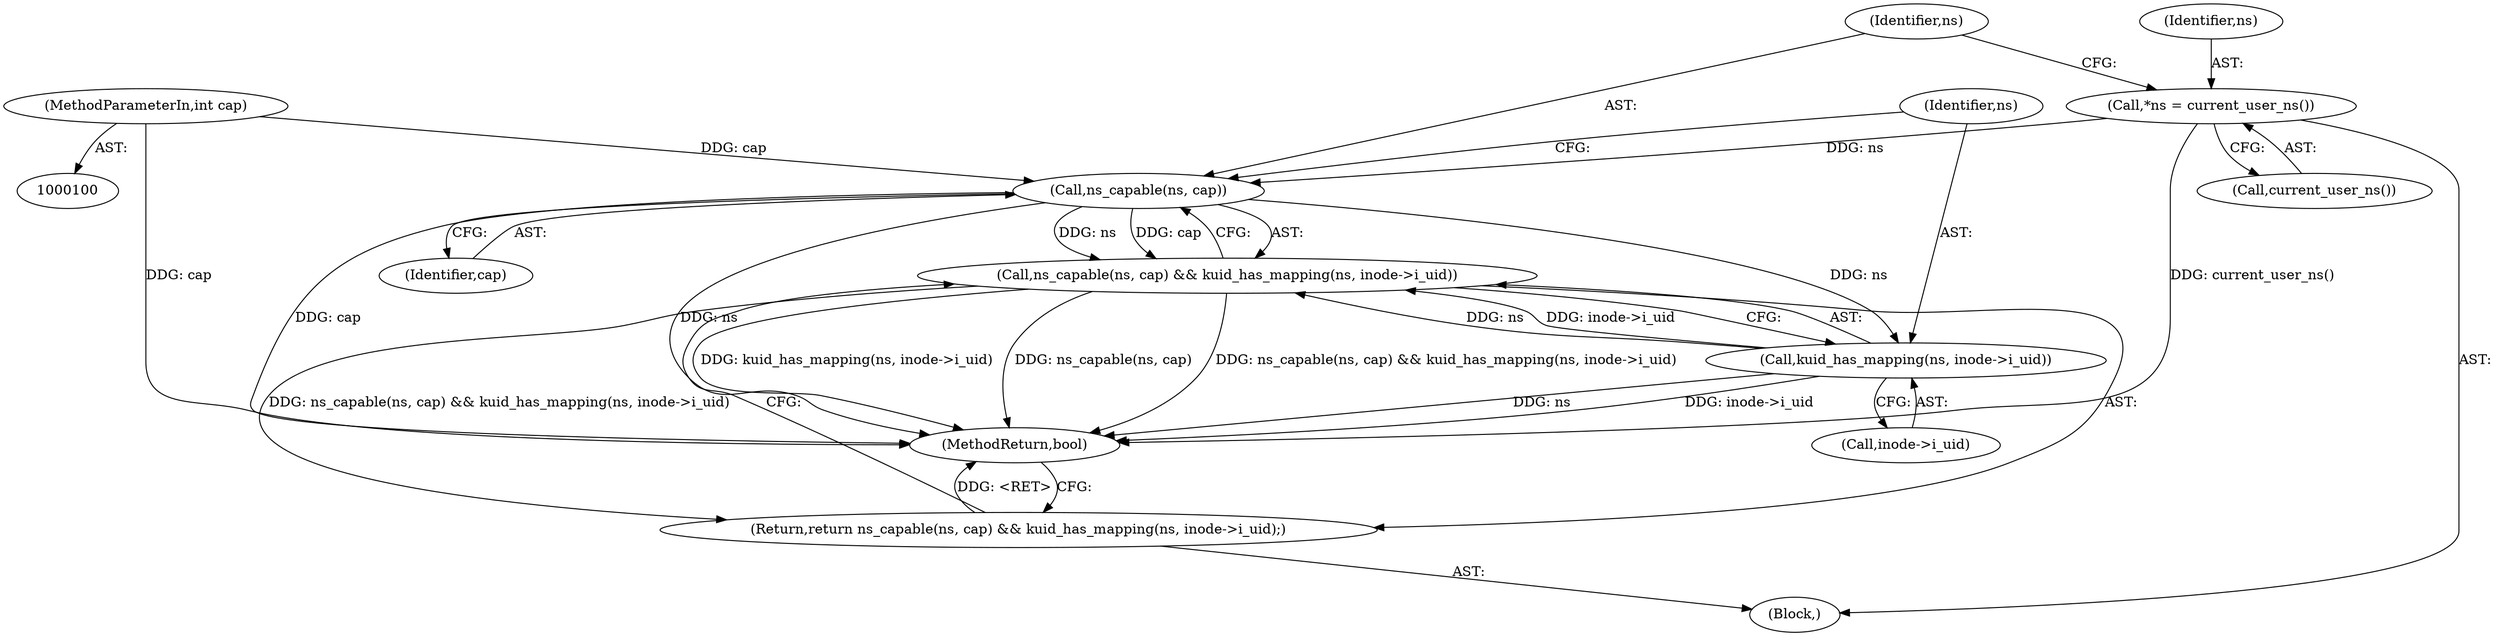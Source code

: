 digraph "1_linux_23adbe12ef7d3d4195e80800ab36b37bee28cd03_5@pointer" {
"1000110" [label="(Call,ns_capable(ns, cap))"];
"1000105" [label="(Call,*ns = current_user_ns())"];
"1000102" [label="(MethodParameterIn,int cap)"];
"1000109" [label="(Call,ns_capable(ns, cap) && kuid_has_mapping(ns, inode->i_uid))"];
"1000108" [label="(Return,return ns_capable(ns, cap) && kuid_has_mapping(ns, inode->i_uid);)"];
"1000113" [label="(Call,kuid_has_mapping(ns, inode->i_uid))"];
"1000110" [label="(Call,ns_capable(ns, cap))"];
"1000106" [label="(Identifier,ns)"];
"1000111" [label="(Identifier,ns)"];
"1000118" [label="(MethodReturn,bool)"];
"1000105" [label="(Call,*ns = current_user_ns())"];
"1000102" [label="(MethodParameterIn,int cap)"];
"1000112" [label="(Identifier,cap)"];
"1000107" [label="(Call,current_user_ns())"];
"1000108" [label="(Return,return ns_capable(ns, cap) && kuid_has_mapping(ns, inode->i_uid);)"];
"1000115" [label="(Call,inode->i_uid)"];
"1000113" [label="(Call,kuid_has_mapping(ns, inode->i_uid))"];
"1000114" [label="(Identifier,ns)"];
"1000103" [label="(Block,)"];
"1000109" [label="(Call,ns_capable(ns, cap) && kuid_has_mapping(ns, inode->i_uid))"];
"1000110" -> "1000109"  [label="AST: "];
"1000110" -> "1000112"  [label="CFG: "];
"1000111" -> "1000110"  [label="AST: "];
"1000112" -> "1000110"  [label="AST: "];
"1000114" -> "1000110"  [label="CFG: "];
"1000109" -> "1000110"  [label="CFG: "];
"1000110" -> "1000118"  [label="DDG: ns"];
"1000110" -> "1000118"  [label="DDG: cap"];
"1000110" -> "1000109"  [label="DDG: ns"];
"1000110" -> "1000109"  [label="DDG: cap"];
"1000105" -> "1000110"  [label="DDG: ns"];
"1000102" -> "1000110"  [label="DDG: cap"];
"1000110" -> "1000113"  [label="DDG: ns"];
"1000105" -> "1000103"  [label="AST: "];
"1000105" -> "1000107"  [label="CFG: "];
"1000106" -> "1000105"  [label="AST: "];
"1000107" -> "1000105"  [label="AST: "];
"1000111" -> "1000105"  [label="CFG: "];
"1000105" -> "1000118"  [label="DDG: current_user_ns()"];
"1000102" -> "1000100"  [label="AST: "];
"1000102" -> "1000118"  [label="DDG: cap"];
"1000109" -> "1000108"  [label="AST: "];
"1000109" -> "1000113"  [label="CFG: "];
"1000113" -> "1000109"  [label="AST: "];
"1000108" -> "1000109"  [label="CFG: "];
"1000109" -> "1000118"  [label="DDG: ns_capable(ns, cap) && kuid_has_mapping(ns, inode->i_uid)"];
"1000109" -> "1000118"  [label="DDG: kuid_has_mapping(ns, inode->i_uid)"];
"1000109" -> "1000118"  [label="DDG: ns_capable(ns, cap)"];
"1000109" -> "1000108"  [label="DDG: ns_capable(ns, cap) && kuid_has_mapping(ns, inode->i_uid)"];
"1000113" -> "1000109"  [label="DDG: ns"];
"1000113" -> "1000109"  [label="DDG: inode->i_uid"];
"1000108" -> "1000103"  [label="AST: "];
"1000118" -> "1000108"  [label="CFG: "];
"1000108" -> "1000118"  [label="DDG: <RET>"];
"1000113" -> "1000115"  [label="CFG: "];
"1000114" -> "1000113"  [label="AST: "];
"1000115" -> "1000113"  [label="AST: "];
"1000113" -> "1000118"  [label="DDG: ns"];
"1000113" -> "1000118"  [label="DDG: inode->i_uid"];
}
